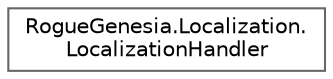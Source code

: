 digraph "Graphical Class Hierarchy"
{
 // LATEX_PDF_SIZE
  bgcolor="transparent";
  edge [fontname=Helvetica,fontsize=10,labelfontname=Helvetica,labelfontsize=10];
  node [fontname=Helvetica,fontsize=10,shape=box,height=0.2,width=0.4];
  rankdir="LR";
  Node0 [label="RogueGenesia.Localization.\lLocalizationHandler",height=0.2,width=0.4,color="grey40", fillcolor="white", style="filled",URL="$class_rogue_genesia_1_1_localization_1_1_localization_handler.html",tooltip=" "];
}
